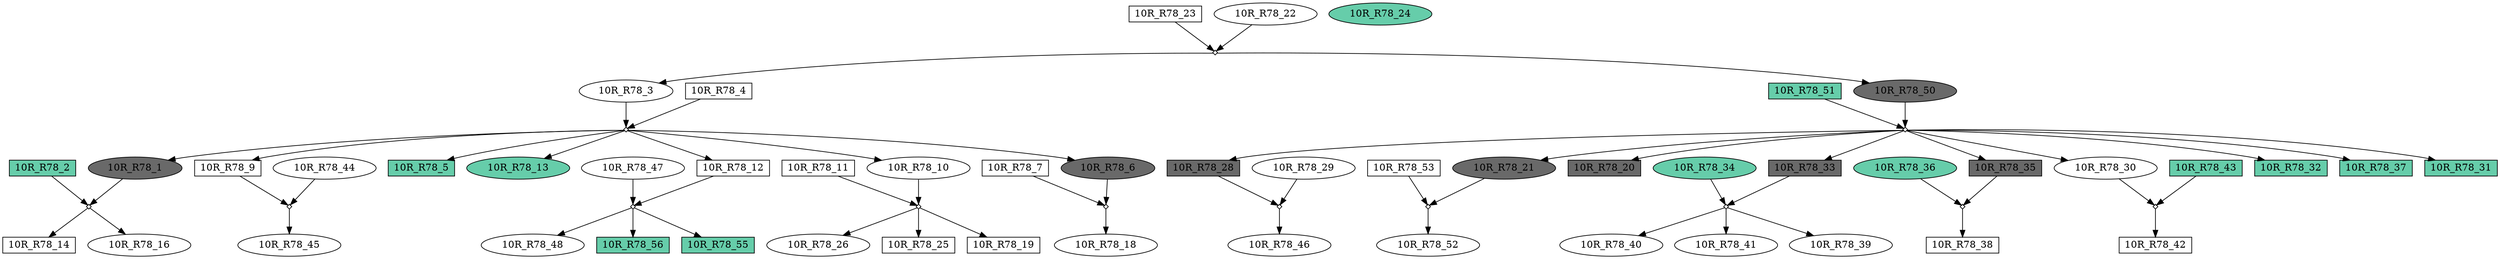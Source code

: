 digraph {
	"10R_R78_14" [shape=box fillcolor=white fontcolor=black height=0.3 regular=0 shape=box style=filled width=0.5]
	"10R_R78_2x10R_R78_1" -> "10R_R78_14"
	"10R_R78_36" [shape=box fillcolor=aquamarine3 fontcolor=black height=0.3 regular=0 shape=ellipse style=filled width=0.5]
	"10R_R78_36" -> "10R_R78_35x10R_R78_36"
	"10R_R78_28" [shape=box fillcolor=dimgrey fontcolor=black height=0.3 regular=0 shape=box style=filled width=0.5]
	"10R_R78_51x10R_R78_50" -> "10R_R78_28"
	"10R_R78_28" -> "10R_R78_28x10R_R78_29"
	"10R_R78_9" [shape=box fillcolor=white fontcolor=black height=0.3 regular=0 shape=box style=filled width=0.5]
	"10R_R78_4x10R_R78_3" -> "10R_R78_9"
	"10R_R78_9" -> "10R_R78_9x10R_R78_44"
	"10R_R78_7" [shape=box fillcolor=white fontcolor=black height=0.3 regular=0 shape=box style=filled width=0.5]
	"10R_R78_7" -> "10R_R78_7x10R_R78_6"
	"10R_R78_53" [shape=box fillcolor=white fontcolor=black height=0.3 regular=0 shape=box style=filled width=0.5]
	"10R_R78_53" -> "10R_R78_53x10R_R78_21"
	"10R_R78_51" [shape=box fillcolor=aquamarine3 fontcolor=black height=0.3 regular=0 shape=box style=filled width=0.5]
	"10R_R78_51" -> "10R_R78_51x10R_R78_50"
	"10R_R78_34" [shape=box fillcolor=aquamarine3 fontcolor=black height=0.3 regular=0 shape=ellipse style=filled width=0.5]
	"10R_R78_34" -> "10R_R78_33x10R_R78_34"
	"10R_R78_50" [shape=box fillcolor=dimgrey fontcolor=black height=0.3 regular=0 shape=ellipse style=filled width=0.5]
	"10R_R78_23x10R_R78_22" -> "10R_R78_50"
	"10R_R78_50" -> "10R_R78_51x10R_R78_50"
	"10R_R78_21" [shape=box fillcolor=dimgrey fontcolor=black height=0.3 regular=0 shape=ellipse style=filled width=0.5]
	"10R_R78_51x10R_R78_50" -> "10R_R78_21"
	"10R_R78_21" -> "10R_R78_53x10R_R78_21"
	"10R_R78_48" [shape=box fillcolor=white fontcolor=black height=0.3 regular=0 shape=ellipse style=filled width=0.5]
	"10R_R78_12x10R_R78_47" -> "10R_R78_48"
	"10R_R78_20" [shape=box fillcolor=dimgrey fontcolor=black height=0.3 regular=0 shape=box style=filled width=0.5]
	"10R_R78_51x10R_R78_50" -> "10R_R78_20"
	"10R_R78_26" [shape=box fillcolor=white fontcolor=black height=0.3 regular=0 shape=ellipse style=filled width=0.5]
	"10R_R78_11x10R_R78_10" -> "10R_R78_26"
	"10R_R78_25" [shape=box fillcolor=white fontcolor=black height=0.3 regular=0 shape=box style=filled width=0.5]
	"10R_R78_11x10R_R78_10" -> "10R_R78_25"
	"10R_R78_38" [shape=box fillcolor=white fontcolor=black height=0.3 regular=0 shape=box style=filled width=0.5]
	"10R_R78_35x10R_R78_36" -> "10R_R78_38"
	"10R_R78_52" [shape=box fillcolor=white fontcolor=black height=0.3 regular=0 shape=ellipse style=filled width=0.5]
	"10R_R78_53x10R_R78_21" -> "10R_R78_52"
	"10R_R78_56" [shape=box fillcolor=aquamarine3 fontcolor=black height=0.3 regular=0 shape=box style=filled width=0.5]
	"10R_R78_12x10R_R78_47" -> "10R_R78_56"
	"10R_R78_40" [shape=box fillcolor=white fontcolor=black height=0.3 regular=0 shape=ellipse style=filled width=0.5]
	"10R_R78_33x10R_R78_34" -> "10R_R78_40"
	"10R_R78_29" [shape=box fillcolor=white fontcolor=black height=0.3 regular=0 shape=ellipse style=filled width=0.5]
	"10R_R78_29" -> "10R_R78_28x10R_R78_29"
	"10R_R78_41" [shape=box fillcolor=white fontcolor=black height=0.3 regular=0 shape=ellipse style=filled width=0.5]
	"10R_R78_33x10R_R78_34" -> "10R_R78_41"
	"10R_R78_23" [shape=box fillcolor=white fontcolor=black height=0.3 regular=0 shape=box style=filled width=0.5]
	"10R_R78_23" -> "10R_R78_23x10R_R78_22"
	"10R_R78_33" [shape=box fillcolor=dimgrey fontcolor=black height=0.3 regular=0 shape=box style=filled width=0.5]
	"10R_R78_51x10R_R78_50" -> "10R_R78_33"
	"10R_R78_33" -> "10R_R78_33x10R_R78_34"
	"10R_R78_39" [shape=box fillcolor=white fontcolor=black height=0.3 regular=0 shape=ellipse style=filled width=0.5]
	"10R_R78_33x10R_R78_34" -> "10R_R78_39"
	"10R_R78_22" [shape=box fillcolor=white fontcolor=black height=0.3 regular=0 shape=ellipse style=filled width=0.5]
	"10R_R78_22" -> "10R_R78_23x10R_R78_22"
	"10R_R78_2" [shape=box fillcolor=aquamarine3 fontcolor=black height=0.3 regular=0 shape=box style=filled width=0.5]
	"10R_R78_2" -> "10R_R78_2x10R_R78_1"
	"10R_R78_19" [shape=box fillcolor=white fontcolor=black height=0.3 regular=0 shape=box style=filled width=0.5]
	"10R_R78_11x10R_R78_10" -> "10R_R78_19"
	"10R_R78_35" [shape=box fillcolor=dimgrey fontcolor=black height=0.3 regular=0 shape=box style=filled width=0.5]
	"10R_R78_51x10R_R78_50" -> "10R_R78_35"
	"10R_R78_35" -> "10R_R78_35x10R_R78_36"
	"10R_R78_3" [shape=box fillcolor=white fontcolor=black height=0.3 regular=0 shape=ellipse style=filled width=0.5]
	"10R_R78_23x10R_R78_22" -> "10R_R78_3"
	"10R_R78_3" -> "10R_R78_4x10R_R78_3"
	"10R_R78_11" [shape=box fillcolor=white fontcolor=black height=0.3 regular=0 shape=box style=filled width=0.5]
	"10R_R78_11" -> "10R_R78_11x10R_R78_10"
	"10R_R78_30" [shape=box fillcolor=white fontcolor=black height=0.3 regular=0 shape=ellipse style=filled width=0.5]
	"10R_R78_51x10R_R78_50" -> "10R_R78_30"
	"10R_R78_30" -> "10R_R78_43x10R_R78_30"
	"10R_R78_24" [shape=box fillcolor=aquamarine3 fontcolor=black height=0.3 regular=0 shape=ellipse style=filled width=0.5]
	"10R_R78_5" [shape=box fillcolor=aquamarine3 fontcolor=black height=0.3 regular=0 shape=box style=filled width=0.5]
	"10R_R78_4x10R_R78_3" -> "10R_R78_5"
	"10R_R78_13" [shape=box fillcolor=aquamarine3 fontcolor=black height=0.3 regular=0 shape=ellipse style=filled width=0.5]
	"10R_R78_4x10R_R78_3" -> "10R_R78_13"
	"10R_R78_32" [shape=box fillcolor=aquamarine3 fontcolor=black height=0.3 regular=0 shape=box style=filled width=0.5]
	"10R_R78_51x10R_R78_50" -> "10R_R78_32"
	"10R_R78_42" [shape=box fillcolor=white fontcolor=black height=0.3 regular=0 shape=box style=filled width=0.5]
	"10R_R78_43x10R_R78_30" -> "10R_R78_42"
	"10R_R78_37" [shape=box fillcolor=aquamarine3 fontcolor=black height=0.3 regular=0 shape=box style=filled width=0.5]
	"10R_R78_51x10R_R78_50" -> "10R_R78_37"
	"10R_R78_55" [shape=box fillcolor=aquamarine3 fontcolor=black height=0.3 regular=0 shape=box style=filled width=0.5]
	"10R_R78_12x10R_R78_47" -> "10R_R78_55"
	"10R_R78_31" [shape=box fillcolor=aquamarine3 fontcolor=black height=0.3 regular=0 shape=box style=filled width=0.5]
	"10R_R78_51x10R_R78_50" -> "10R_R78_31"
	"10R_R78_4" [shape=box fillcolor=white fontcolor=black height=0.3 regular=0 shape=box style=filled width=0.5]
	"10R_R78_4" -> "10R_R78_4x10R_R78_3"
	"10R_R78_16" [shape=box fillcolor=white fontcolor=black height=0.3 regular=0 shape=ellipse style=filled width=0.5]
	"10R_R78_2x10R_R78_1" -> "10R_R78_16"
	"10R_R78_47" [shape=box fillcolor=white fontcolor=black height=0.3 regular=0 shape=ellipse style=filled width=0.5]
	"10R_R78_47" -> "10R_R78_12x10R_R78_47"
	"10R_R78_46" [shape=box fillcolor=white fontcolor=black height=0.3 regular=0 shape=ellipse style=filled width=0.5]
	"10R_R78_28x10R_R78_29" -> "10R_R78_46"
	"10R_R78_18" [shape=box fillcolor=white fontcolor=black height=0.3 regular=0 shape=ellipse style=filled width=0.5]
	"10R_R78_7x10R_R78_6" -> "10R_R78_18"
	"10R_R78_45" [shape=box fillcolor=white fontcolor=black height=0.3 regular=0 shape=ellipse style=filled width=0.5]
	"10R_R78_9x10R_R78_44" -> "10R_R78_45"
	"10R_R78_44" [shape=box fillcolor=white fontcolor=black height=0.3 regular=0 shape=ellipse style=filled width=0.5]
	"10R_R78_44" -> "10R_R78_9x10R_R78_44"
	"10R_R78_43" [shape=box fillcolor=aquamarine3 fontcolor=black height=0.3 regular=0 shape=box style=filled width=0.5]
	"10R_R78_43" -> "10R_R78_43x10R_R78_30"
	"10R_R78_12" [shape=box fillcolor=white fontcolor=black height=0.3 regular=0 shape=box style=filled width=0.5]
	"10R_R78_4x10R_R78_3" -> "10R_R78_12"
	"10R_R78_12" -> "10R_R78_12x10R_R78_47"
	"10R_R78_10" [shape=box fillcolor=white fontcolor=black height=0.3 regular=0 shape=ellipse style=filled width=0.5]
	"10R_R78_4x10R_R78_3" -> "10R_R78_10"
	"10R_R78_10" -> "10R_R78_11x10R_R78_10"
	"10R_R78_6" [shape=box fillcolor=dimgrey fontcolor=black height=0.3 regular=0 shape=ellipse style=filled width=0.5]
	"10R_R78_4x10R_R78_3" -> "10R_R78_6"
	"10R_R78_6" -> "10R_R78_7x10R_R78_6"
	"10R_R78_1" [shape=box fillcolor=dimgrey fontcolor=black height=0.3 regular=0 shape=ellipse style=filled width=0.5]
	"10R_R78_4x10R_R78_3" -> "10R_R78_1"
	"10R_R78_1" -> "10R_R78_2x10R_R78_1"
	"10R_R78_43x10R_R78_30" [label="" height=.1 shape=diamond width=.1]
	"10R_R78_23x10R_R78_22" [label="" height=.1 shape=diamond width=.1]
	"10R_R78_7x10R_R78_6" [label="" height=.1 shape=diamond width=.1]
	"10R_R78_28x10R_R78_29" [label="" height=.1 shape=diamond width=.1]
	"10R_R78_12x10R_R78_47" [label="" height=.1 shape=diamond width=.1]
	"10R_R78_2x10R_R78_1" [label="" height=.1 shape=diamond width=.1]
	"10R_R78_11x10R_R78_10" [label="" height=.1 shape=diamond width=.1]
	"10R_R78_53x10R_R78_21" [label="" height=.1 shape=diamond width=.1]
	"10R_R78_35x10R_R78_36" [label="" height=.1 shape=diamond width=.1]
	"10R_R78_4x10R_R78_3" [label="" height=.1 shape=diamond width=.1]
	"10R_R78_51x10R_R78_50" [label="" height=.1 shape=diamond width=.1]
	"10R_R78_33x10R_R78_34" [label="" height=.1 shape=diamond width=.1]
	"10R_R78_9x10R_R78_44" [label="" height=.1 shape=diamond width=.1]
}
